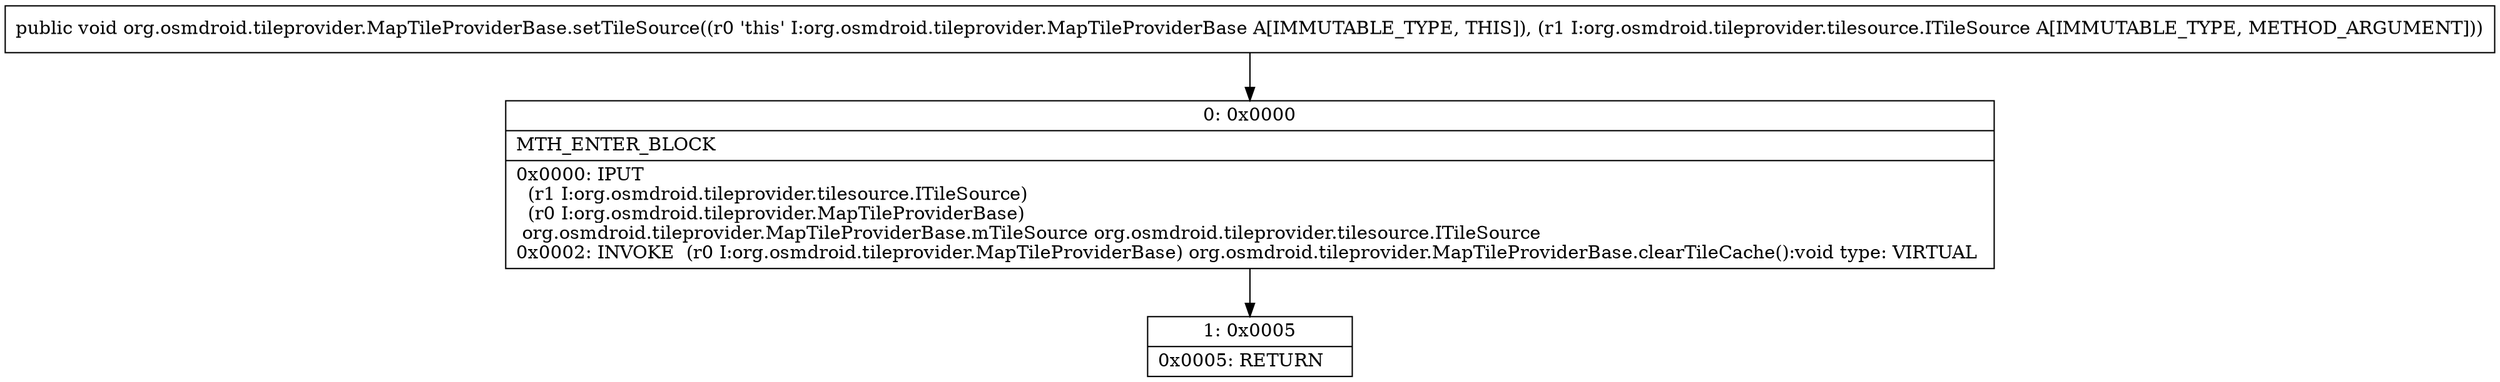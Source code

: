digraph "CFG fororg.osmdroid.tileprovider.MapTileProviderBase.setTileSource(Lorg\/osmdroid\/tileprovider\/tilesource\/ITileSource;)V" {
Node_0 [shape=record,label="{0\:\ 0x0000|MTH_ENTER_BLOCK\l|0x0000: IPUT  \l  (r1 I:org.osmdroid.tileprovider.tilesource.ITileSource)\l  (r0 I:org.osmdroid.tileprovider.MapTileProviderBase)\l org.osmdroid.tileprovider.MapTileProviderBase.mTileSource org.osmdroid.tileprovider.tilesource.ITileSource \l0x0002: INVOKE  (r0 I:org.osmdroid.tileprovider.MapTileProviderBase) org.osmdroid.tileprovider.MapTileProviderBase.clearTileCache():void type: VIRTUAL \l}"];
Node_1 [shape=record,label="{1\:\ 0x0005|0x0005: RETURN   \l}"];
MethodNode[shape=record,label="{public void org.osmdroid.tileprovider.MapTileProviderBase.setTileSource((r0 'this' I:org.osmdroid.tileprovider.MapTileProviderBase A[IMMUTABLE_TYPE, THIS]), (r1 I:org.osmdroid.tileprovider.tilesource.ITileSource A[IMMUTABLE_TYPE, METHOD_ARGUMENT])) }"];
MethodNode -> Node_0;
Node_0 -> Node_1;
}

